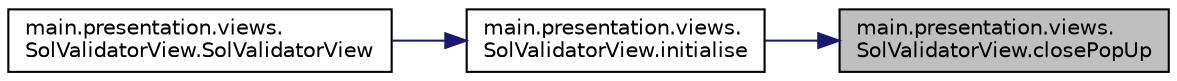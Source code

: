digraph "main.presentation.views.SolValidatorView.closePopUp"
{
 // INTERACTIVE_SVG=YES
 // LATEX_PDF_SIZE
  edge [fontname="Helvetica",fontsize="10",labelfontname="Helvetica",labelfontsize="10"];
  node [fontname="Helvetica",fontsize="10",shape=record];
  rankdir="RL";
  Node1 [label="main.presentation.views.\lSolValidatorView.closePopUp",height=0.2,width=0.4,color="black", fillcolor="grey75", style="filled", fontcolor="black",tooltip=" "];
  Node1 -> Node2 [dir="back",color="midnightblue",fontsize="10",style="solid",fontname="Helvetica"];
  Node2 [label="main.presentation.views.\lSolValidatorView.initialise",height=0.2,width=0.4,color="black", fillcolor="white", style="filled",URL="$classmain_1_1presentation_1_1views_1_1SolValidatorView.html#a6e4a31f2fbc69bd48c8acfe97b9e18b8",tooltip=" "];
  Node2 -> Node3 [dir="back",color="midnightblue",fontsize="10",style="solid",fontname="Helvetica"];
  Node3 [label="main.presentation.views.\lSolValidatorView.SolValidatorView",height=0.2,width=0.4,color="black", fillcolor="white", style="filled",URL="$classmain_1_1presentation_1_1views_1_1SolValidatorView.html#ad22221c11082e80c6d51a94a71997331",tooltip=" "];
}
